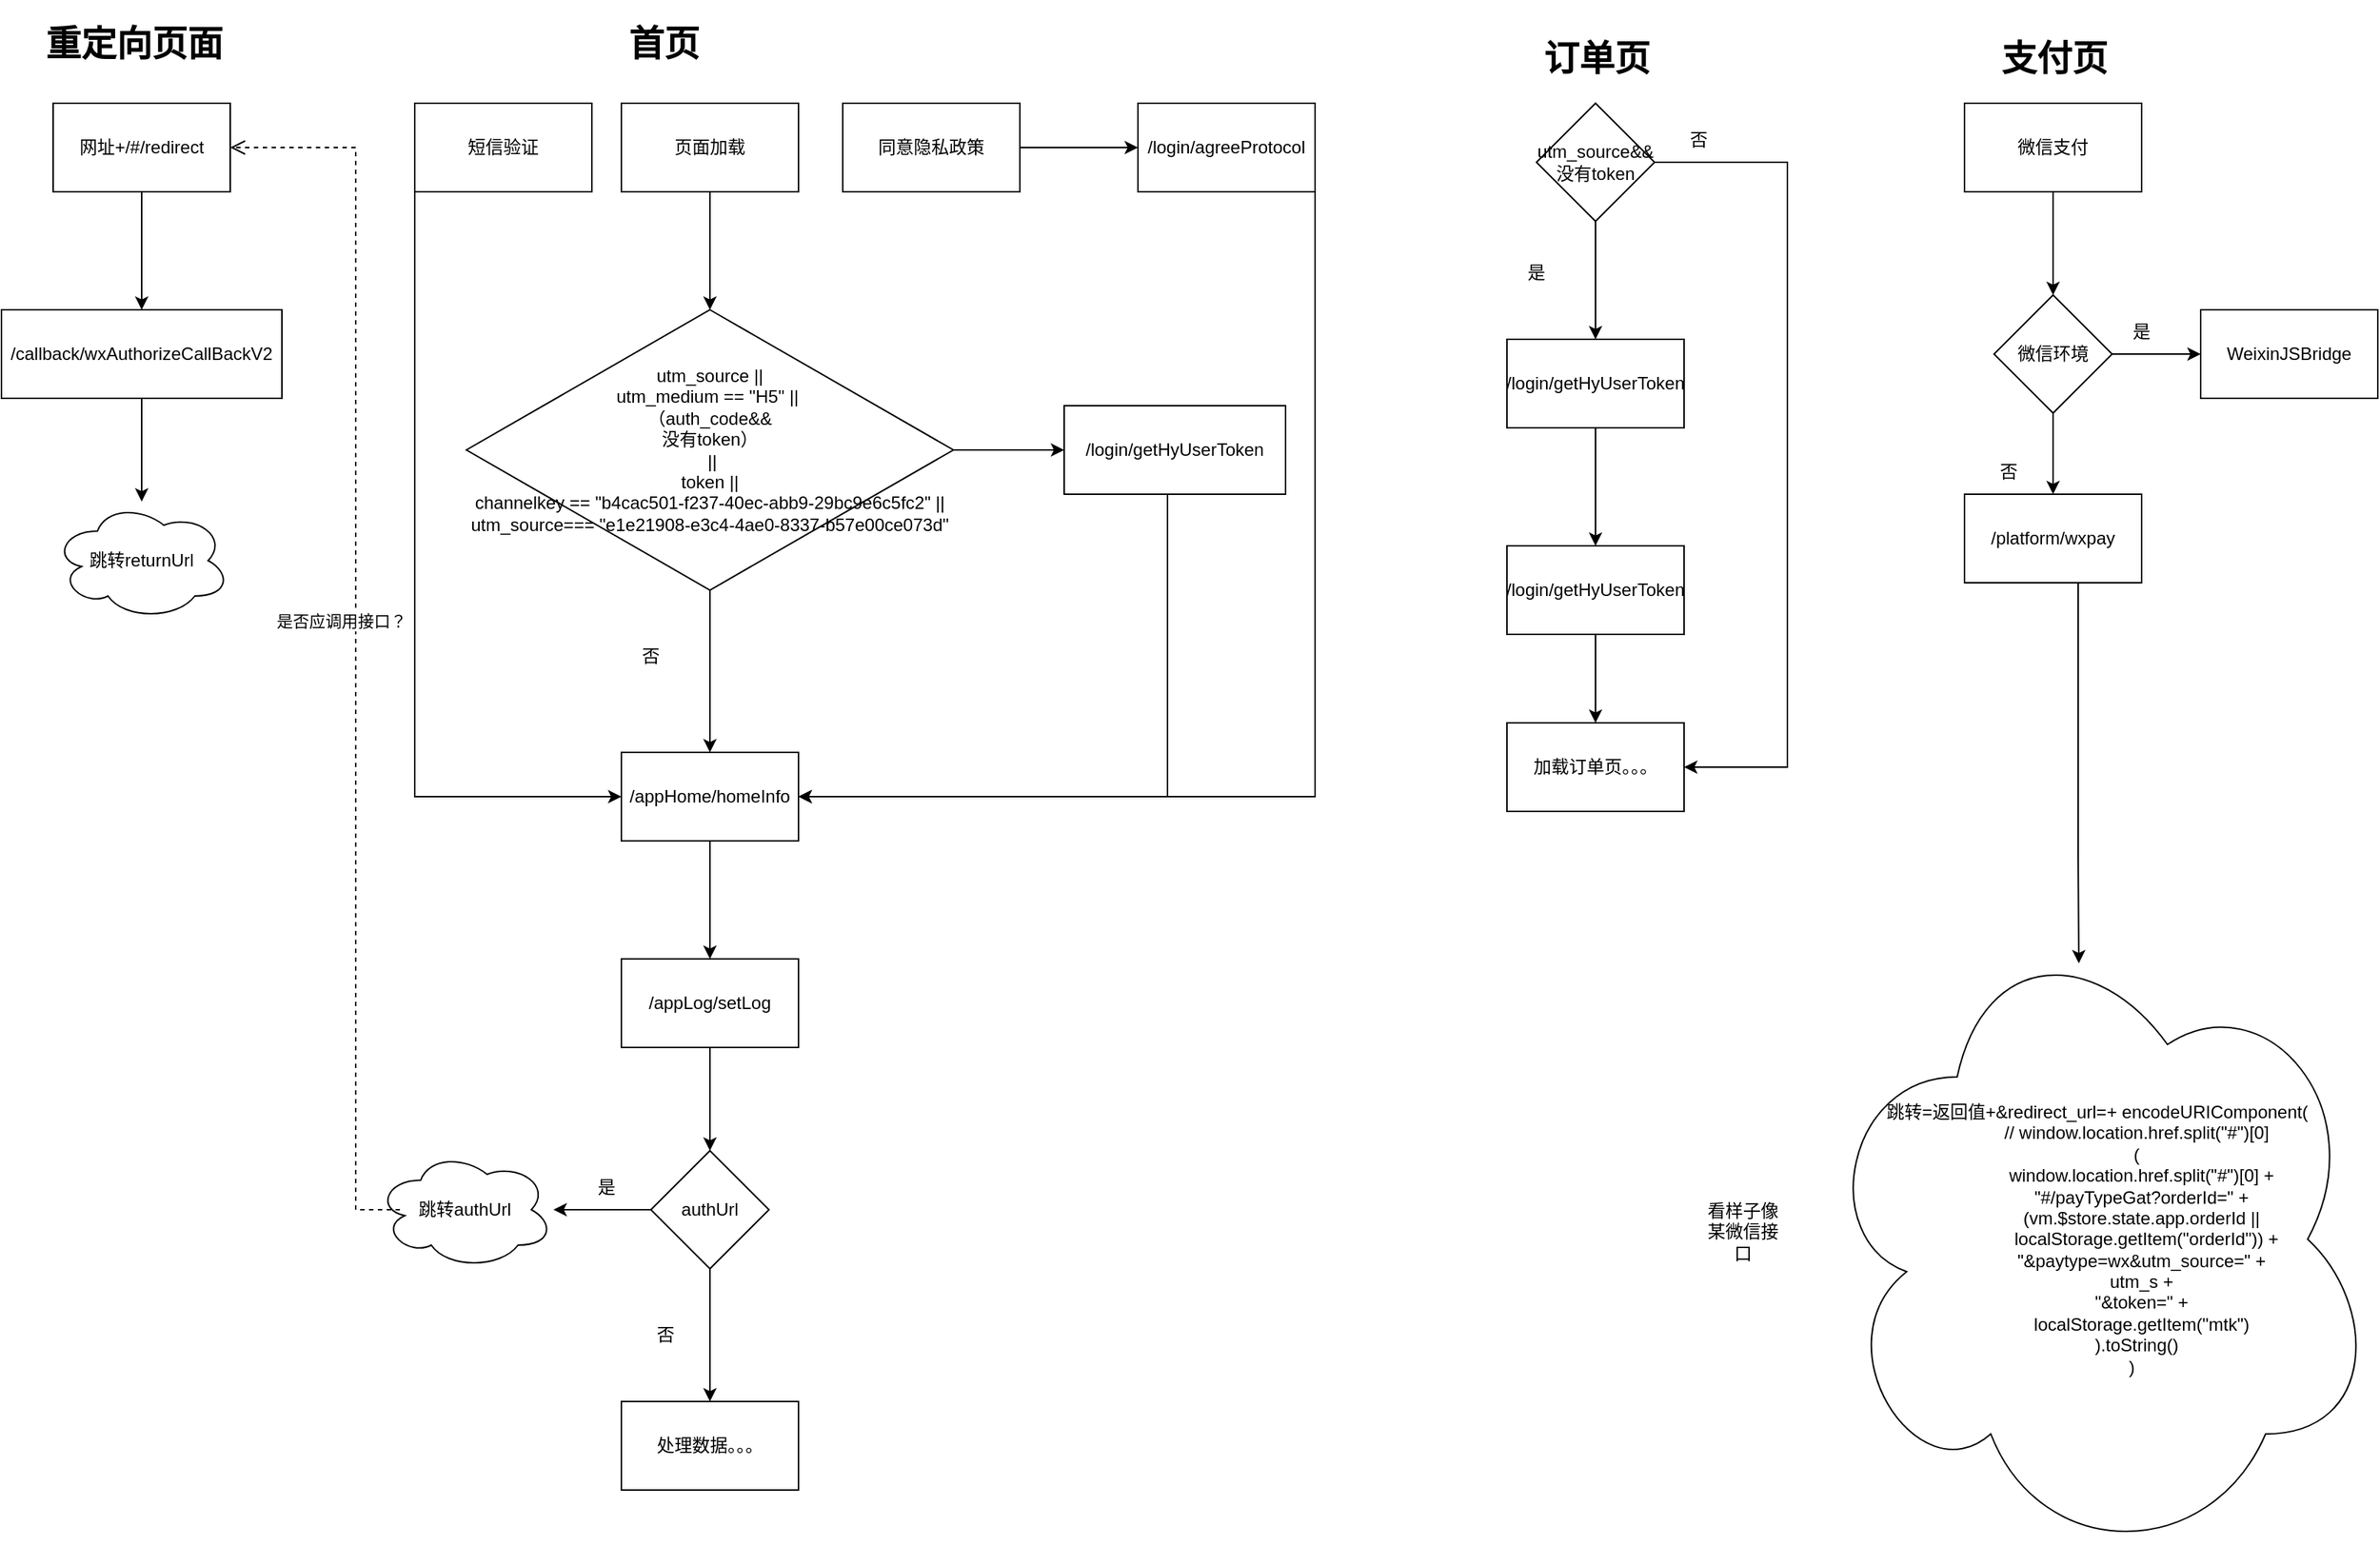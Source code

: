 <mxfile version="18.0.8" type="github">
  <diagram id="lcfcQnrqHnscAdZdsbRG" name="Page-1">
    <mxGraphModel dx="1422" dy="790" grid="1" gridSize="10" guides="1" tooltips="1" connect="1" arrows="1" fold="1" page="1" pageScale="1" pageWidth="827" pageHeight="1169" math="0" shadow="0">
      <root>
        <mxCell id="0" />
        <mxCell id="1" parent="0" />
        <mxCell id="oT_qagoTQuDE8meJVY1o-3" value="" style="edgeStyle=orthogonalEdgeStyle;rounded=0;orthogonalLoop=1;jettySize=auto;html=1;" edge="1" parent="1" source="oT_qagoTQuDE8meJVY1o-1" target="oT_qagoTQuDE8meJVY1o-2">
          <mxGeometry relative="1" as="geometry" />
        </mxCell>
        <mxCell id="oT_qagoTQuDE8meJVY1o-1" value="网址+/#/redirect" style="rounded=0;whiteSpace=wrap;html=1;" vertex="1" parent="1">
          <mxGeometry x="75" y="80" width="120" height="60" as="geometry" />
        </mxCell>
        <mxCell id="oT_qagoTQuDE8meJVY1o-7" value="" style="edgeStyle=orthogonalEdgeStyle;rounded=0;orthogonalLoop=1;jettySize=auto;html=1;" edge="1" parent="1" source="oT_qagoTQuDE8meJVY1o-2" target="oT_qagoTQuDE8meJVY1o-6">
          <mxGeometry relative="1" as="geometry" />
        </mxCell>
        <mxCell id="oT_qagoTQuDE8meJVY1o-2" value="/callback/wxAuthorizeCallBackV2" style="rounded=0;whiteSpace=wrap;html=1;" vertex="1" parent="1">
          <mxGeometry x="40" y="220" width="190" height="60" as="geometry" />
        </mxCell>
        <mxCell id="oT_qagoTQuDE8meJVY1o-5" value="&lt;h1&gt;重定向页面&lt;/h1&gt;&lt;p&gt;&lt;br&gt;&lt;/p&gt;" style="text;html=1;strokeColor=none;fillColor=none;spacing=5;spacingTop=-20;whiteSpace=wrap;overflow=hidden;rounded=0;" vertex="1" parent="1">
          <mxGeometry x="65" y="20" width="140" height="40" as="geometry" />
        </mxCell>
        <mxCell id="oT_qagoTQuDE8meJVY1o-6" value="跳转returnUrl" style="ellipse;shape=cloud;whiteSpace=wrap;html=1;rounded=0;" vertex="1" parent="1">
          <mxGeometry x="75" y="350" width="120" height="80" as="geometry" />
        </mxCell>
        <mxCell id="oT_qagoTQuDE8meJVY1o-8" value="&lt;h1&gt;首页&lt;/h1&gt;&lt;p&gt;&lt;br&gt;&lt;/p&gt;" style="text;html=1;strokeColor=none;fillColor=none;spacing=5;spacingTop=-20;whiteSpace=wrap;overflow=hidden;rounded=0;" vertex="1" parent="1">
          <mxGeometry x="460" y="20" width="140" height="40" as="geometry" />
        </mxCell>
        <mxCell id="oT_qagoTQuDE8meJVY1o-32" style="edgeStyle=orthogonalEdgeStyle;rounded=0;orthogonalLoop=1;jettySize=auto;html=1;entryX=0;entryY=0.5;entryDx=0;entryDy=0;" edge="1" parent="1" source="oT_qagoTQuDE8meJVY1o-9" target="oT_qagoTQuDE8meJVY1o-13">
          <mxGeometry relative="1" as="geometry">
            <Array as="points">
              <mxPoint x="320" y="550" />
            </Array>
          </mxGeometry>
        </mxCell>
        <mxCell id="oT_qagoTQuDE8meJVY1o-9" value="短信验证" style="rounded=0;whiteSpace=wrap;html=1;" vertex="1" parent="1">
          <mxGeometry x="320" y="80" width="120" height="60" as="geometry" />
        </mxCell>
        <mxCell id="oT_qagoTQuDE8meJVY1o-12" value="" style="edgeStyle=orthogonalEdgeStyle;rounded=0;orthogonalLoop=1;jettySize=auto;html=1;" edge="1" parent="1" source="oT_qagoTQuDE8meJVY1o-10" target="oT_qagoTQuDE8meJVY1o-11">
          <mxGeometry relative="1" as="geometry" />
        </mxCell>
        <mxCell id="oT_qagoTQuDE8meJVY1o-10" value="页面加载" style="rounded=0;whiteSpace=wrap;html=1;" vertex="1" parent="1">
          <mxGeometry x="460" y="80" width="120" height="60" as="geometry" />
        </mxCell>
        <mxCell id="oT_qagoTQuDE8meJVY1o-14" value="" style="edgeStyle=orthogonalEdgeStyle;rounded=0;orthogonalLoop=1;jettySize=auto;html=1;" edge="1" parent="1" source="oT_qagoTQuDE8meJVY1o-11" target="oT_qagoTQuDE8meJVY1o-13">
          <mxGeometry relative="1" as="geometry" />
        </mxCell>
        <mxCell id="oT_qagoTQuDE8meJVY1o-16" value="" style="edgeStyle=orthogonalEdgeStyle;rounded=0;orthogonalLoop=1;jettySize=auto;html=1;" edge="1" parent="1" source="oT_qagoTQuDE8meJVY1o-11" target="oT_qagoTQuDE8meJVY1o-15">
          <mxGeometry relative="1" as="geometry" />
        </mxCell>
        <mxCell id="oT_qagoTQuDE8meJVY1o-11" value="utm_source ||&lt;br&gt;utm_medium == &quot;H5&quot; ||&amp;nbsp;&lt;br&gt;（auth_code&amp;amp;&amp;amp;&lt;br&gt;没有token）&lt;br&gt;&amp;nbsp;||&lt;br&gt;token ||&lt;br&gt;channelkey == &quot;b4cac501-f237-40ec-abb9-29bc9e6c5fc2&quot; ||&lt;br&gt;utm_source=== &quot;e1e21908-e3c4-4ae0-8337-b57e00ce073d&quot;" style="rhombus;whiteSpace=wrap;html=1;rounded=0;" vertex="1" parent="1">
          <mxGeometry x="355" y="220" width="330" height="190" as="geometry" />
        </mxCell>
        <mxCell id="oT_qagoTQuDE8meJVY1o-21" value="" style="edgeStyle=orthogonalEdgeStyle;rounded=0;orthogonalLoop=1;jettySize=auto;html=1;" edge="1" parent="1" source="oT_qagoTQuDE8meJVY1o-13" target="oT_qagoTQuDE8meJVY1o-20">
          <mxGeometry relative="1" as="geometry" />
        </mxCell>
        <mxCell id="oT_qagoTQuDE8meJVY1o-13" value="/appHome/homeInfo" style="whiteSpace=wrap;html=1;rounded=0;" vertex="1" parent="1">
          <mxGeometry x="460" y="520" width="120" height="60" as="geometry" />
        </mxCell>
        <mxCell id="oT_qagoTQuDE8meJVY1o-30" style="edgeStyle=orthogonalEdgeStyle;rounded=0;orthogonalLoop=1;jettySize=auto;html=1;entryX=1;entryY=0.5;entryDx=0;entryDy=0;" edge="1" parent="1" source="oT_qagoTQuDE8meJVY1o-15" target="oT_qagoTQuDE8meJVY1o-13">
          <mxGeometry relative="1" as="geometry">
            <Array as="points">
              <mxPoint x="830" y="550" />
            </Array>
          </mxGeometry>
        </mxCell>
        <mxCell id="oT_qagoTQuDE8meJVY1o-15" value="/login/getHyUserToken" style="whiteSpace=wrap;html=1;rounded=0;" vertex="1" parent="1">
          <mxGeometry x="760" y="285" width="150" height="60" as="geometry" />
        </mxCell>
        <mxCell id="oT_qagoTQuDE8meJVY1o-17" value="是" style="text;html=1;strokeColor=none;fillColor=none;align=center;verticalAlign=middle;whiteSpace=wrap;rounded=0;" vertex="1" parent="1">
          <mxGeometry x="1050" y="180" width="60" height="30" as="geometry" />
        </mxCell>
        <mxCell id="oT_qagoTQuDE8meJVY1o-18" value="否" style="text;html=1;strokeColor=none;fillColor=none;align=center;verticalAlign=middle;whiteSpace=wrap;rounded=0;" vertex="1" parent="1">
          <mxGeometry x="450" y="440" width="60" height="30" as="geometry" />
        </mxCell>
        <mxCell id="oT_qagoTQuDE8meJVY1o-31" style="edgeStyle=orthogonalEdgeStyle;rounded=0;orthogonalLoop=1;jettySize=auto;html=1;entryX=0;entryY=0.5;entryDx=0;entryDy=0;" edge="1" parent="1" source="oT_qagoTQuDE8meJVY1o-19" target="oT_qagoTQuDE8meJVY1o-33">
          <mxGeometry relative="1" as="geometry">
            <Array as="points">
              <mxPoint x="790" y="110" />
              <mxPoint x="790" y="110" />
            </Array>
          </mxGeometry>
        </mxCell>
        <mxCell id="oT_qagoTQuDE8meJVY1o-19" value="同意隐私政策" style="rounded=0;whiteSpace=wrap;html=1;" vertex="1" parent="1">
          <mxGeometry x="610" y="80" width="120" height="60" as="geometry" />
        </mxCell>
        <mxCell id="oT_qagoTQuDE8meJVY1o-23" value="" style="edgeStyle=orthogonalEdgeStyle;rounded=0;orthogonalLoop=1;jettySize=auto;html=1;" edge="1" parent="1" source="oT_qagoTQuDE8meJVY1o-20" target="oT_qagoTQuDE8meJVY1o-22">
          <mxGeometry relative="1" as="geometry" />
        </mxCell>
        <mxCell id="oT_qagoTQuDE8meJVY1o-20" value="/appLog/setLog" style="whiteSpace=wrap;html=1;rounded=0;" vertex="1" parent="1">
          <mxGeometry x="460" y="660" width="120" height="60" as="geometry" />
        </mxCell>
        <mxCell id="oT_qagoTQuDE8meJVY1o-25" value="" style="edgeStyle=orthogonalEdgeStyle;rounded=0;orthogonalLoop=1;jettySize=auto;html=1;" edge="1" parent="1" source="oT_qagoTQuDE8meJVY1o-22" target="oT_qagoTQuDE8meJVY1o-24">
          <mxGeometry relative="1" as="geometry" />
        </mxCell>
        <mxCell id="oT_qagoTQuDE8meJVY1o-29" value="" style="edgeStyle=orthogonalEdgeStyle;rounded=0;orthogonalLoop=1;jettySize=auto;html=1;" edge="1" parent="1" source="oT_qagoTQuDE8meJVY1o-22" target="oT_qagoTQuDE8meJVY1o-28">
          <mxGeometry relative="1" as="geometry" />
        </mxCell>
        <mxCell id="oT_qagoTQuDE8meJVY1o-22" value="authUrl" style="rhombus;whiteSpace=wrap;html=1;rounded=0;" vertex="1" parent="1">
          <mxGeometry x="480" y="790" width="80" height="80" as="geometry" />
        </mxCell>
        <mxCell id="oT_qagoTQuDE8meJVY1o-24" value="跳转authUrl" style="ellipse;shape=cloud;whiteSpace=wrap;html=1;rounded=0;" vertex="1" parent="1">
          <mxGeometry x="294" y="790" width="120" height="80" as="geometry" />
        </mxCell>
        <mxCell id="oT_qagoTQuDE8meJVY1o-26" value="是" style="text;html=1;strokeColor=none;fillColor=none;align=center;verticalAlign=middle;whiteSpace=wrap;rounded=0;" vertex="1" parent="1">
          <mxGeometry x="420" y="800" width="60" height="30" as="geometry" />
        </mxCell>
        <mxCell id="oT_qagoTQuDE8meJVY1o-27" value="否" style="text;html=1;strokeColor=none;fillColor=none;align=center;verticalAlign=middle;whiteSpace=wrap;rounded=0;" vertex="1" parent="1">
          <mxGeometry x="460" y="900" width="60" height="30" as="geometry" />
        </mxCell>
        <mxCell id="oT_qagoTQuDE8meJVY1o-28" value="处理数据。。。" style="whiteSpace=wrap;html=1;rounded=0;" vertex="1" parent="1">
          <mxGeometry x="460" y="960" width="120" height="60" as="geometry" />
        </mxCell>
        <mxCell id="oT_qagoTQuDE8meJVY1o-34" style="edgeStyle=orthogonalEdgeStyle;rounded=0;orthogonalLoop=1;jettySize=auto;html=1;exitX=0.5;exitY=1;exitDx=0;exitDy=0;entryX=1;entryY=0.5;entryDx=0;entryDy=0;" edge="1" parent="1" source="oT_qagoTQuDE8meJVY1o-33" target="oT_qagoTQuDE8meJVY1o-13">
          <mxGeometry relative="1" as="geometry">
            <Array as="points">
              <mxPoint x="930" y="140" />
              <mxPoint x="930" y="550" />
            </Array>
          </mxGeometry>
        </mxCell>
        <mxCell id="oT_qagoTQuDE8meJVY1o-33" value="/login/agreeProtocol" style="rounded=0;whiteSpace=wrap;html=1;" vertex="1" parent="1">
          <mxGeometry x="810" y="80" width="120" height="60" as="geometry" />
        </mxCell>
        <mxCell id="oT_qagoTQuDE8meJVY1o-35" value="&lt;h1&gt;订单页&lt;/h1&gt;&lt;p&gt;&lt;br&gt;&lt;/p&gt;" style="text;html=1;strokeColor=none;fillColor=none;spacing=5;spacingTop=-20;whiteSpace=wrap;overflow=hidden;rounded=0;" vertex="1" parent="1">
          <mxGeometry x="1080" y="30" width="140" height="40" as="geometry" />
        </mxCell>
        <mxCell id="oT_qagoTQuDE8meJVY1o-39" value="" style="edgeStyle=orthogonalEdgeStyle;rounded=0;orthogonalLoop=1;jettySize=auto;html=1;" edge="1" parent="1" source="oT_qagoTQuDE8meJVY1o-36" target="oT_qagoTQuDE8meJVY1o-38">
          <mxGeometry relative="1" as="geometry" />
        </mxCell>
        <mxCell id="oT_qagoTQuDE8meJVY1o-36" value="/login/getHyUserToken" style="whiteSpace=wrap;html=1;" vertex="1" parent="1">
          <mxGeometry x="1060" y="240" width="120" height="60" as="geometry" />
        </mxCell>
        <mxCell id="oT_qagoTQuDE8meJVY1o-47" style="edgeStyle=orthogonalEdgeStyle;rounded=0;orthogonalLoop=1;jettySize=auto;html=1;entryX=0.5;entryY=0;entryDx=0;entryDy=0;" edge="1" parent="1" source="oT_qagoTQuDE8meJVY1o-38" target="oT_qagoTQuDE8meJVY1o-43">
          <mxGeometry relative="1" as="geometry" />
        </mxCell>
        <mxCell id="oT_qagoTQuDE8meJVY1o-38" value="/login/getHyUserToken" style="whiteSpace=wrap;html=1;" vertex="1" parent="1">
          <mxGeometry x="1060" y="380" width="120" height="60" as="geometry" />
        </mxCell>
        <mxCell id="oT_qagoTQuDE8meJVY1o-42" value="" style="edgeStyle=orthogonalEdgeStyle;rounded=0;orthogonalLoop=1;jettySize=auto;html=1;" edge="1" parent="1" source="oT_qagoTQuDE8meJVY1o-41" target="oT_qagoTQuDE8meJVY1o-36">
          <mxGeometry relative="1" as="geometry" />
        </mxCell>
        <mxCell id="oT_qagoTQuDE8meJVY1o-44" value="" style="edgeStyle=orthogonalEdgeStyle;rounded=0;orthogonalLoop=1;jettySize=auto;html=1;" edge="1" parent="1" source="oT_qagoTQuDE8meJVY1o-41" target="oT_qagoTQuDE8meJVY1o-43">
          <mxGeometry relative="1" as="geometry">
            <Array as="points">
              <mxPoint x="1250" y="120" />
              <mxPoint x="1250" y="530" />
            </Array>
          </mxGeometry>
        </mxCell>
        <mxCell id="oT_qagoTQuDE8meJVY1o-41" value="utm_source&amp;amp;&amp;amp;&lt;br&gt;没有token" style="rhombus;whiteSpace=wrap;html=1;" vertex="1" parent="1">
          <mxGeometry x="1080" y="80" width="80" height="80" as="geometry" />
        </mxCell>
        <mxCell id="oT_qagoTQuDE8meJVY1o-43" value="加载订单页。。。" style="whiteSpace=wrap;html=1;" vertex="1" parent="1">
          <mxGeometry x="1060" y="500" width="120" height="60" as="geometry" />
        </mxCell>
        <mxCell id="oT_qagoTQuDE8meJVY1o-45" value="否" style="text;html=1;strokeColor=none;fillColor=none;align=center;verticalAlign=middle;whiteSpace=wrap;rounded=0;" vertex="1" parent="1">
          <mxGeometry x="1160" y="90" width="60" height="30" as="geometry" />
        </mxCell>
        <mxCell id="oT_qagoTQuDE8meJVY1o-46" value="是否应调用接口？" style="html=1;verticalAlign=bottom;endArrow=open;dashed=1;endSize=8;rounded=0;entryX=1;entryY=0.5;entryDx=0;entryDy=0;" edge="1" parent="1" target="oT_qagoTQuDE8meJVY1o-1">
          <mxGeometry x="0.006" y="10" relative="1" as="geometry">
            <mxPoint x="310" y="830" as="sourcePoint" />
            <mxPoint x="230" y="830" as="targetPoint" />
            <Array as="points">
              <mxPoint x="280" y="830" />
              <mxPoint x="280" y="110" />
            </Array>
            <mxPoint as="offset" />
          </mxGeometry>
        </mxCell>
        <mxCell id="oT_qagoTQuDE8meJVY1o-48" value="&lt;h1&gt;支付页&lt;/h1&gt;&lt;p&gt;&lt;br&gt;&lt;/p&gt;" style="text;html=1;strokeColor=none;fillColor=none;spacing=5;spacingTop=-20;whiteSpace=wrap;overflow=hidden;rounded=0;" vertex="1" parent="1">
          <mxGeometry x="1390" y="30" width="140" height="40" as="geometry" />
        </mxCell>
        <mxCell id="oT_qagoTQuDE8meJVY1o-51" value="" style="edgeStyle=orthogonalEdgeStyle;rounded=0;orthogonalLoop=1;jettySize=auto;html=1;" edge="1" parent="1" source="oT_qagoTQuDE8meJVY1o-49" target="oT_qagoTQuDE8meJVY1o-50">
          <mxGeometry relative="1" as="geometry" />
        </mxCell>
        <mxCell id="oT_qagoTQuDE8meJVY1o-49" value="微信支付" style="rounded=0;whiteSpace=wrap;html=1;" vertex="1" parent="1">
          <mxGeometry x="1370" y="80" width="120" height="60" as="geometry" />
        </mxCell>
        <mxCell id="oT_qagoTQuDE8meJVY1o-53" value="" style="edgeStyle=orthogonalEdgeStyle;rounded=0;orthogonalLoop=1;jettySize=auto;html=1;" edge="1" parent="1" source="oT_qagoTQuDE8meJVY1o-50" target="oT_qagoTQuDE8meJVY1o-52">
          <mxGeometry relative="1" as="geometry" />
        </mxCell>
        <mxCell id="oT_qagoTQuDE8meJVY1o-58" value="" style="edgeStyle=orthogonalEdgeStyle;rounded=0;orthogonalLoop=1;jettySize=auto;html=1;" edge="1" parent="1" source="oT_qagoTQuDE8meJVY1o-50" target="oT_qagoTQuDE8meJVY1o-57">
          <mxGeometry relative="1" as="geometry" />
        </mxCell>
        <mxCell id="oT_qagoTQuDE8meJVY1o-50" value="微信环境" style="rhombus;whiteSpace=wrap;html=1;rounded=0;" vertex="1" parent="1">
          <mxGeometry x="1390" y="210" width="80" height="80" as="geometry" />
        </mxCell>
        <mxCell id="oT_qagoTQuDE8meJVY1o-52" value="WeixinJSBridge" style="whiteSpace=wrap;html=1;rounded=0;" vertex="1" parent="1">
          <mxGeometry x="1530" y="220" width="120" height="60" as="geometry" />
        </mxCell>
        <mxCell id="oT_qagoTQuDE8meJVY1o-54" value="是" style="text;html=1;strokeColor=none;fillColor=none;align=center;verticalAlign=middle;whiteSpace=wrap;rounded=0;" vertex="1" parent="1">
          <mxGeometry x="1460" y="220" width="60" height="30" as="geometry" />
        </mxCell>
        <mxCell id="oT_qagoTQuDE8meJVY1o-55" value="否" style="text;html=1;strokeColor=none;fillColor=none;align=center;verticalAlign=middle;whiteSpace=wrap;rounded=0;" vertex="1" parent="1">
          <mxGeometry x="1370" y="315" width="60" height="30" as="geometry" />
        </mxCell>
        <mxCell id="oT_qagoTQuDE8meJVY1o-60" value="" style="edgeStyle=orthogonalEdgeStyle;rounded=0;orthogonalLoop=1;jettySize=auto;html=1;entryX=0.467;entryY=0.075;entryDx=0;entryDy=0;entryPerimeter=0;" edge="1" parent="1" source="oT_qagoTQuDE8meJVY1o-57" target="oT_qagoTQuDE8meJVY1o-61">
          <mxGeometry relative="1" as="geometry">
            <mxPoint x="1560" y="485" as="targetPoint" />
            <Array as="points">
              <mxPoint x="1447" y="590" />
              <mxPoint x="1447" y="590" />
            </Array>
          </mxGeometry>
        </mxCell>
        <mxCell id="oT_qagoTQuDE8meJVY1o-57" value="/platform/wxpay" style="whiteSpace=wrap;html=1;rounded=0;" vertex="1" parent="1">
          <mxGeometry x="1370" y="345" width="120" height="60" as="geometry" />
        </mxCell>
        <mxCell id="oT_qagoTQuDE8meJVY1o-61" value="&lt;span style=&quot;&quot;&gt;跳转=返回值+&amp;amp;redirect_url=+&lt;/span&gt;&lt;span style=&quot;background-color: initial;&quot;&gt;&amp;nbsp;encodeURIComponent(&lt;/span&gt;&lt;div style=&quot;&quot;&gt;&amp;nbsp; &amp;nbsp; &amp;nbsp; &amp;nbsp; &amp;nbsp; &amp;nbsp; &amp;nbsp; &amp;nbsp; // window.location.href.split(&quot;#&quot;)[0]&lt;/div&gt;&lt;div style=&quot;&quot;&gt;&amp;nbsp; &amp;nbsp; &amp;nbsp; &amp;nbsp; &amp;nbsp; &amp;nbsp; &amp;nbsp; &amp;nbsp; (&lt;/div&gt;&lt;div style=&quot;&quot;&gt;&amp;nbsp; &amp;nbsp; &amp;nbsp; &amp;nbsp; &amp;nbsp; &amp;nbsp; &amp;nbsp; &amp;nbsp; &amp;nbsp; window.location.href.split(&quot;#&quot;)[0] +&lt;/div&gt;&lt;div style=&quot;&quot;&gt;&amp;nbsp; &amp;nbsp; &amp;nbsp; &amp;nbsp; &amp;nbsp; &amp;nbsp; &amp;nbsp; &amp;nbsp; &amp;nbsp; &quot;#/payTypeGat?orderId=&quot; +&lt;/div&gt;&lt;div style=&quot;&quot;&gt;&amp;nbsp; &amp;nbsp; &amp;nbsp; &amp;nbsp; &amp;nbsp; &amp;nbsp; &amp;nbsp; &amp;nbsp; &amp;nbsp; (vm.$store.state.app.orderId ||&lt;/div&gt;&lt;div style=&quot;&quot;&gt;&amp;nbsp; &amp;nbsp; &amp;nbsp; &amp;nbsp; &amp;nbsp; &amp;nbsp; &amp;nbsp; &amp;nbsp; &amp;nbsp; &amp;nbsp; localStorage.getItem(&quot;orderId&quot;)) +&lt;/div&gt;&lt;div style=&quot;&quot;&gt;&amp;nbsp; &amp;nbsp; &amp;nbsp; &amp;nbsp; &amp;nbsp; &amp;nbsp; &amp;nbsp; &amp;nbsp; &amp;nbsp; &quot;&amp;amp;paytype=wx&amp;amp;utm_source=&quot; +&lt;/div&gt;&lt;div style=&quot;&quot;&gt;&amp;nbsp; &amp;nbsp; &amp;nbsp; &amp;nbsp; &amp;nbsp; &amp;nbsp; &amp;nbsp; &amp;nbsp; &amp;nbsp; utm_s +&lt;/div&gt;&lt;div style=&quot;&quot;&gt;&amp;nbsp; &amp;nbsp; &amp;nbsp; &amp;nbsp; &amp;nbsp; &amp;nbsp; &amp;nbsp; &amp;nbsp; &amp;nbsp; &quot;&amp;amp;token=&quot; +&lt;/div&gt;&lt;div style=&quot;&quot;&gt;&amp;nbsp; &amp;nbsp; &amp;nbsp; &amp;nbsp; &amp;nbsp; &amp;nbsp; &amp;nbsp; &amp;nbsp; &amp;nbsp; localStorage.getItem(&quot;mtk&quot;)&lt;/div&gt;&lt;div style=&quot;&quot;&gt;&amp;nbsp; &amp;nbsp; &amp;nbsp; &amp;nbsp; &amp;nbsp; &amp;nbsp; &amp;nbsp; &amp;nbsp; ).toString()&lt;/div&gt;&lt;div style=&quot;&quot;&gt;&amp;nbsp; &amp;nbsp; &amp;nbsp; &amp;nbsp; &amp;nbsp; &amp;nbsp; &amp;nbsp; )&lt;/div&gt;" style="ellipse;shape=cloud;whiteSpace=wrap;html=1;" vertex="1" parent="1">
          <mxGeometry x="1270" y="630" width="380" height="440" as="geometry" />
        </mxCell>
        <mxCell id="oT_qagoTQuDE8meJVY1o-63" value="看样子像某微信接口" style="text;html=1;strokeColor=none;fillColor=none;align=center;verticalAlign=middle;whiteSpace=wrap;rounded=0;" vertex="1" parent="1">
          <mxGeometry x="1190" y="830" width="60" height="30" as="geometry" />
        </mxCell>
      </root>
    </mxGraphModel>
  </diagram>
</mxfile>
